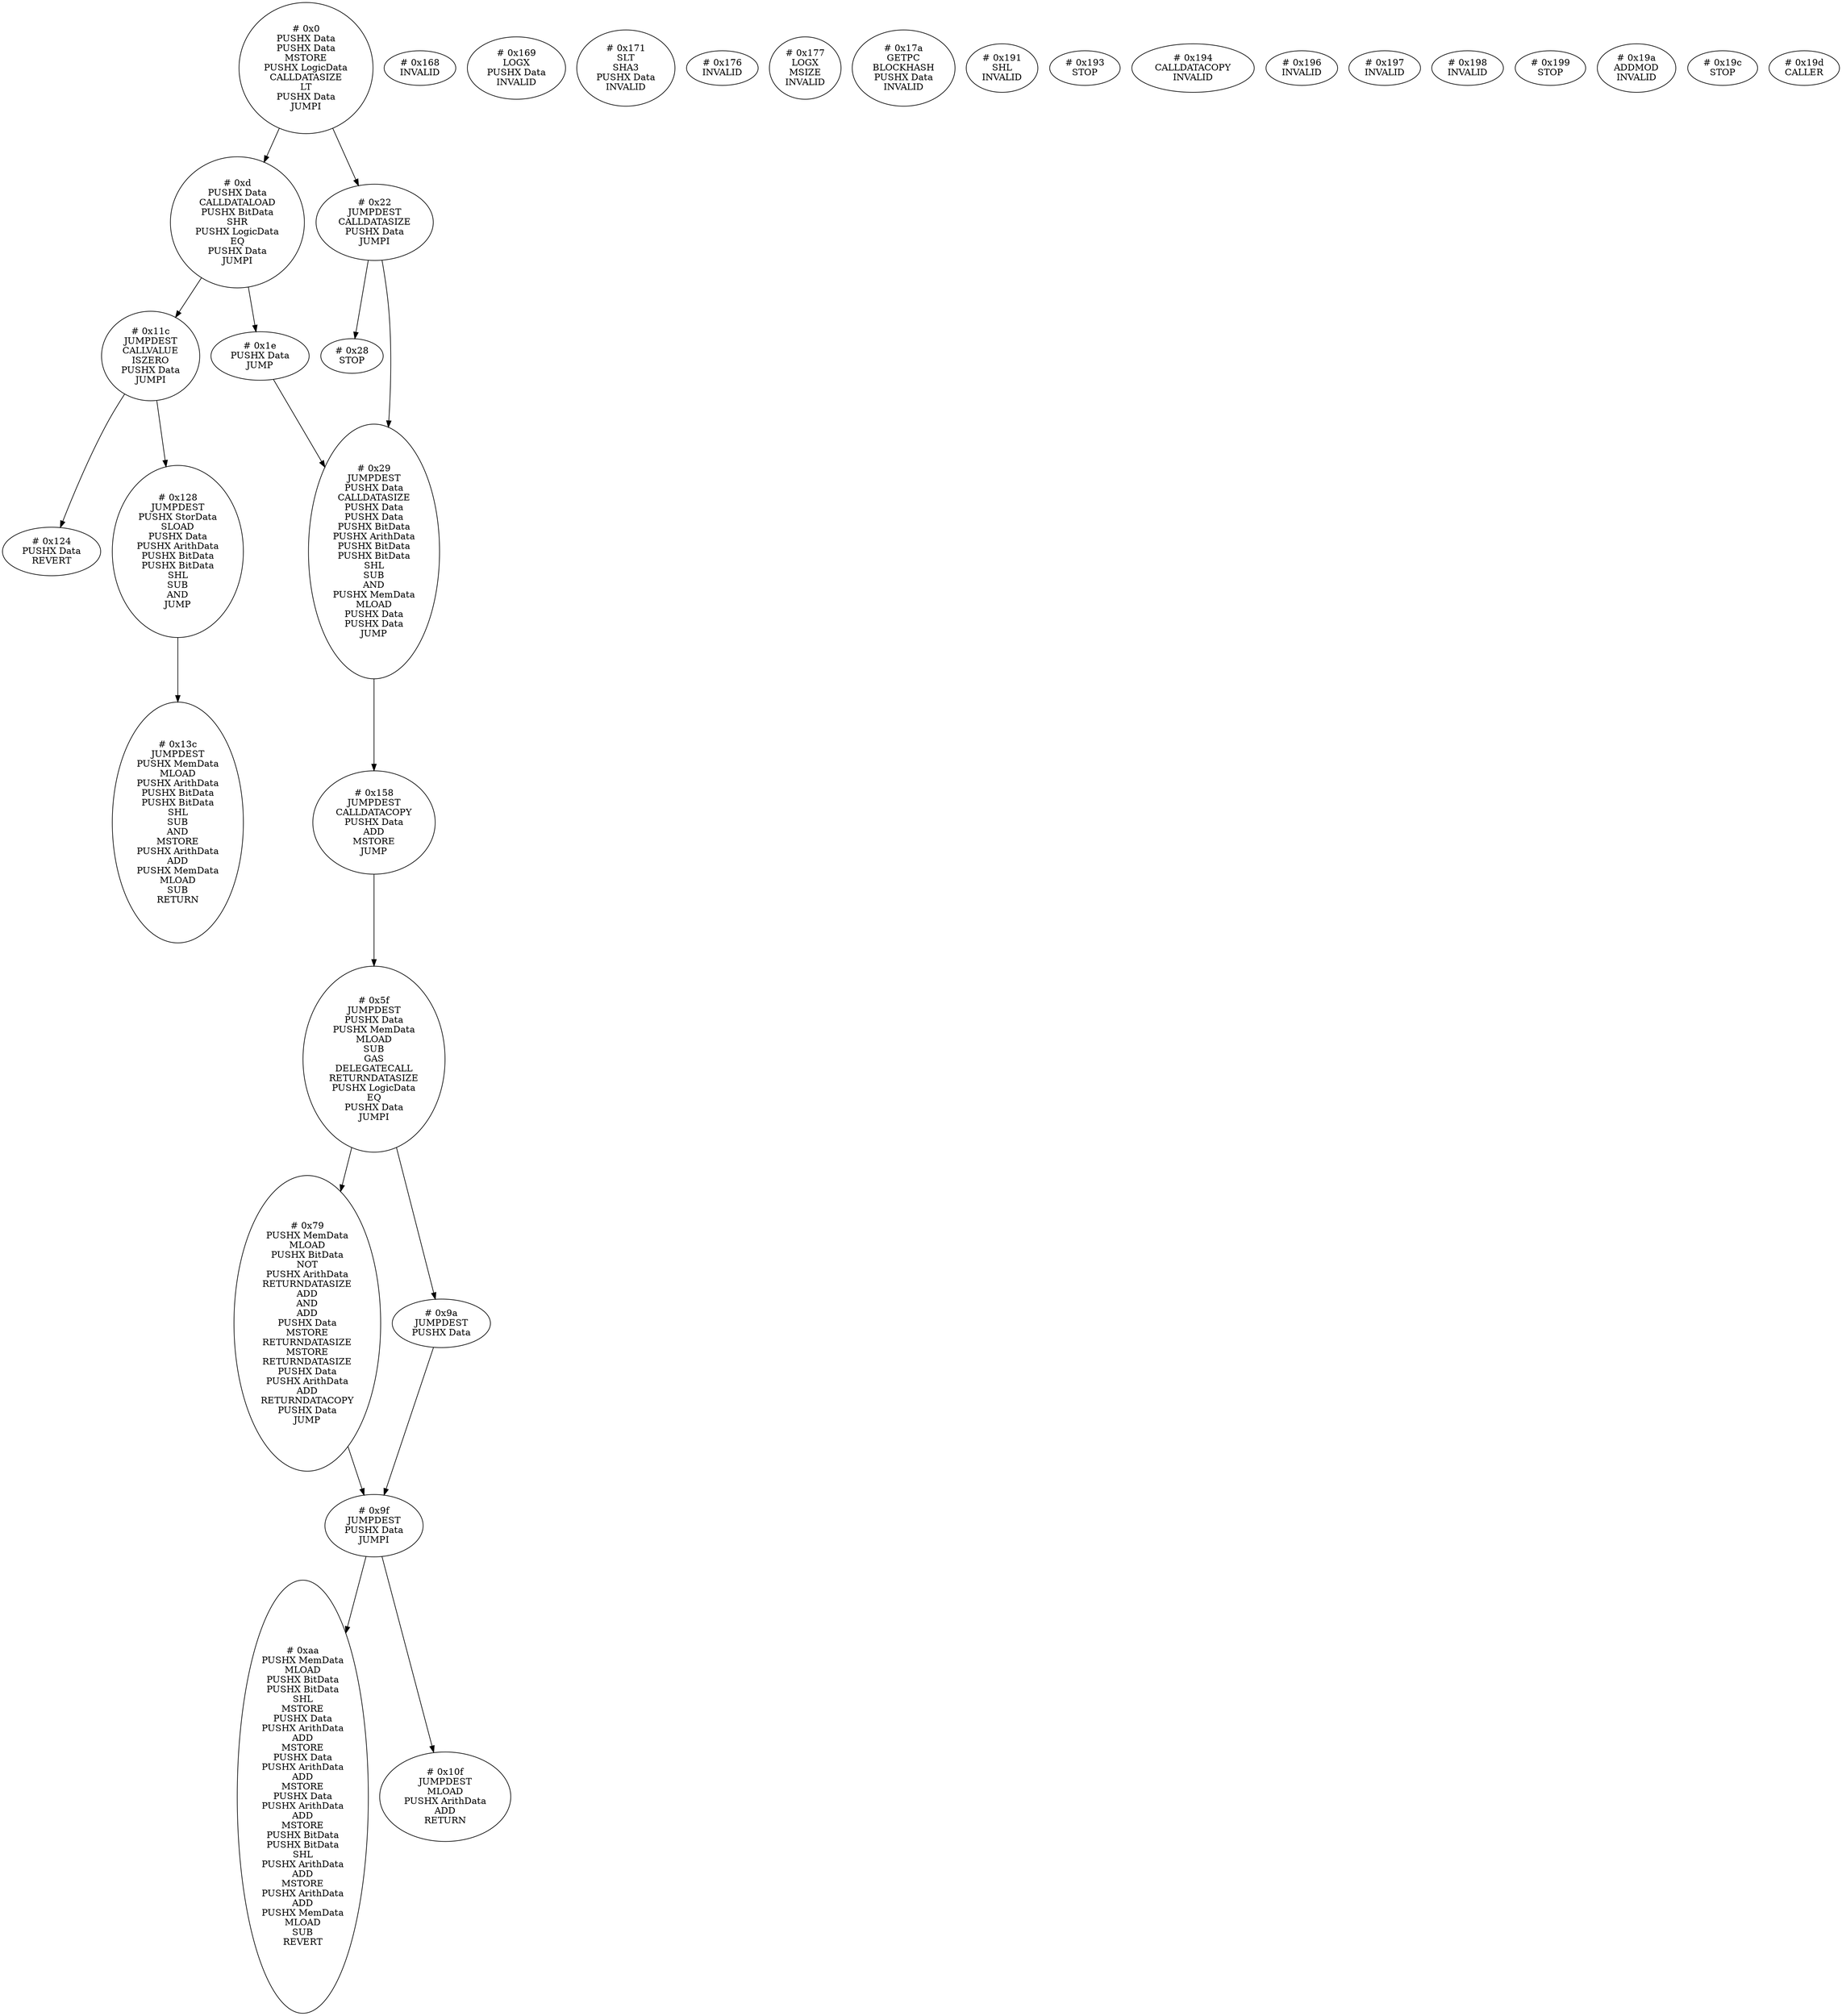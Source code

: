 /* Generated by GvGen v.1.0 (https://www.github.com/stricaud/gvgen) */

digraph G {
compound=true;
   node1 [label="# 0x0
PUSHX Data
PUSHX Data
MSTORE
PUSHX LogicData
CALLDATASIZE
LT
PUSHX Data
JUMPI
"];
   node2 [label="# 0xd
PUSHX Data
CALLDATALOAD
PUSHX BitData
SHR
PUSHX LogicData
EQ
PUSHX Data
JUMPI
"];
   node3 [label="# 0x1e
PUSHX Data
JUMP
"];
   node4 [label="# 0x22
JUMPDEST
CALLDATASIZE
PUSHX Data
JUMPI
"];
   node5 [label="# 0x28
STOP
"];
   node6 [label="# 0x29
JUMPDEST
PUSHX Data
CALLDATASIZE
PUSHX Data
PUSHX Data
PUSHX BitData
PUSHX ArithData
PUSHX BitData
PUSHX BitData
SHL
SUB
AND
PUSHX MemData
MLOAD
PUSHX Data
PUSHX Data
JUMP
"];
   node7 [label="# 0x5f
JUMPDEST
PUSHX Data
PUSHX MemData
MLOAD
SUB
GAS
DELEGATECALL
RETURNDATASIZE
PUSHX LogicData
EQ
PUSHX Data
JUMPI
"];
   node8 [label="# 0x79
PUSHX MemData
MLOAD
PUSHX BitData
NOT
PUSHX ArithData
RETURNDATASIZE
ADD
AND
ADD
PUSHX Data
MSTORE
RETURNDATASIZE
MSTORE
RETURNDATASIZE
PUSHX Data
PUSHX ArithData
ADD
RETURNDATACOPY
PUSHX Data
JUMP
"];
   node9 [label="# 0x9a
JUMPDEST
PUSHX Data
"];
   node10 [label="# 0x9f
JUMPDEST
PUSHX Data
JUMPI
"];
   node11 [label="# 0xaa
PUSHX MemData
MLOAD
PUSHX BitData
PUSHX BitData
SHL
MSTORE
PUSHX Data
PUSHX ArithData
ADD
MSTORE
PUSHX Data
PUSHX ArithData
ADD
MSTORE
PUSHX Data
PUSHX ArithData
ADD
MSTORE
PUSHX BitData
PUSHX BitData
SHL
PUSHX ArithData
ADD
MSTORE
PUSHX ArithData
ADD
PUSHX MemData
MLOAD
SUB
REVERT
"];
   node12 [label="# 0x10f
JUMPDEST
MLOAD
PUSHX ArithData
ADD
RETURN
"];
   node13 [label="# 0x11c
JUMPDEST
CALLVALUE
ISZERO
PUSHX Data
JUMPI
"];
   node14 [label="# 0x124
PUSHX Data
REVERT
"];
   node15 [label="# 0x128
JUMPDEST
PUSHX StorData
SLOAD
PUSHX Data
PUSHX ArithData
PUSHX BitData
PUSHX BitData
SHL
SUB
AND
JUMP
"];
   node16 [label="# 0x13c
JUMPDEST
PUSHX MemData
MLOAD
PUSHX ArithData
PUSHX BitData
PUSHX BitData
SHL
SUB
AND
MSTORE
PUSHX ArithData
ADD
PUSHX MemData
MLOAD
SUB
RETURN
"];
   node17 [label="# 0x158
JUMPDEST
CALLDATACOPY
PUSHX Data
ADD
MSTORE
JUMP
"];
   node18 [label="# 0x168
INVALID
"];
   node19 [label="# 0x169
LOGX
PUSHX Data
INVALID
"];
   node20 [label="# 0x171
SLT
SHA3
PUSHX Data
INVALID
"];
   node21 [label="# 0x176
INVALID
"];
   node22 [label="# 0x177
LOGX
MSIZE
INVALID
"];
   node23 [label="# 0x17a
GETPC
BLOCKHASH
PUSHX Data
INVALID
"];
   node24 [label="# 0x191
SHL
INVALID
"];
   node25 [label="# 0x193
STOP
"];
   node26 [label="# 0x194
CALLDATACOPY
INVALID
"];
   node27 [label="# 0x196
INVALID
"];
   node28 [label="# 0x197
INVALID
"];
   node29 [label="# 0x198
INVALID
"];
   node30 [label="# 0x199
STOP
"];
   node31 [label="# 0x19a
ADDMOD
INVALID
"];
   node32 [label="# 0x19c
STOP
"];
   node33 [label="# 0x19d
CALLER
"];
node1->node4;
node1->node2;
node2->node13;
node2->node3;
node3->node6;
node4->node6;
node4->node5;
node6->node17;
node7->node9;
node7->node8;
node8->node10;
node9->node10;
node10->node12;
node10->node11;
node13->node15;
node13->node14;
node15->node16;
node17->node7;
}
